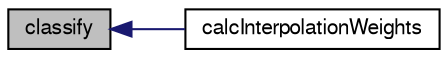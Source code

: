 digraph "classify"
{
  bgcolor="transparent";
  edge [fontname="FreeSans",fontsize="10",labelfontname="FreeSans",labelfontsize="10"];
  node [fontname="FreeSans",fontsize="10",shape=record];
  rankdir="LR";
  Node4670 [label="classify",height=0.2,width=0.4,color="black", fillcolor="grey75", style="filled", fontcolor="black"];
  Node4670 -> Node4671 [dir="back",color="midnightblue",fontsize="10",style="solid",fontname="FreeSans"];
  Node4671 [label="calcInterpolationWeights",height=0.2,width=0.4,color="black",URL="$a25538.html#a312458228a8d0c4b9e6264e67abf9bf7"];
}

